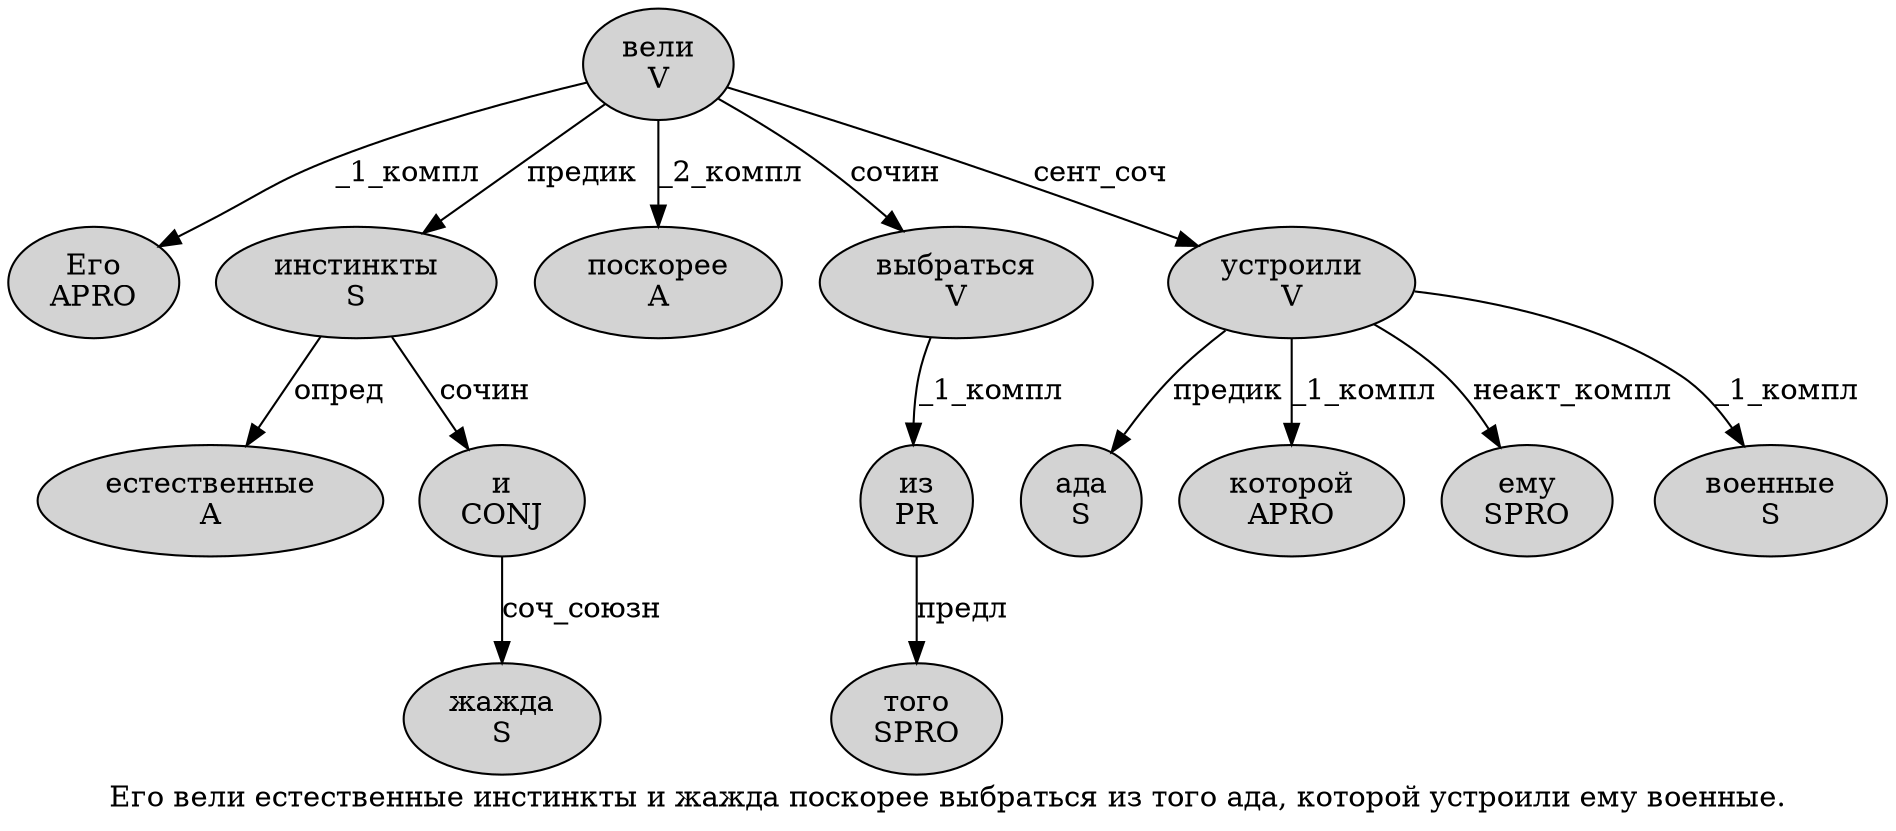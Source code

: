 digraph SENTENCE_4595 {
	graph [label="Его вели естественные инстинкты и жажда поскорее выбраться из того ада, которой устроили ему военные."]
	node [style=filled]
		0 [label="Его
APRO" color="" fillcolor=lightgray penwidth=1 shape=ellipse]
		1 [label="вели
V" color="" fillcolor=lightgray penwidth=1 shape=ellipse]
		2 [label="естественные
A" color="" fillcolor=lightgray penwidth=1 shape=ellipse]
		3 [label="инстинкты
S" color="" fillcolor=lightgray penwidth=1 shape=ellipse]
		4 [label="и
CONJ" color="" fillcolor=lightgray penwidth=1 shape=ellipse]
		5 [label="жажда
S" color="" fillcolor=lightgray penwidth=1 shape=ellipse]
		6 [label="поскорее
A" color="" fillcolor=lightgray penwidth=1 shape=ellipse]
		7 [label="выбраться
V" color="" fillcolor=lightgray penwidth=1 shape=ellipse]
		8 [label="из
PR" color="" fillcolor=lightgray penwidth=1 shape=ellipse]
		9 [label="того
SPRO" color="" fillcolor=lightgray penwidth=1 shape=ellipse]
		10 [label="ада
S" color="" fillcolor=lightgray penwidth=1 shape=ellipse]
		12 [label="которой
APRO" color="" fillcolor=lightgray penwidth=1 shape=ellipse]
		13 [label="устроили
V" color="" fillcolor=lightgray penwidth=1 shape=ellipse]
		14 [label="ему
SPRO" color="" fillcolor=lightgray penwidth=1 shape=ellipse]
		15 [label="военные
S" color="" fillcolor=lightgray penwidth=1 shape=ellipse]
			1 -> 0 [label="_1_компл"]
			1 -> 3 [label="предик"]
			1 -> 6 [label="_2_компл"]
			1 -> 7 [label="сочин"]
			1 -> 13 [label="сент_соч"]
			3 -> 2 [label="опред"]
			3 -> 4 [label="сочин"]
			8 -> 9 [label="предл"]
			7 -> 8 [label="_1_компл"]
			4 -> 5 [label="соч_союзн"]
			13 -> 10 [label="предик"]
			13 -> 12 [label="_1_компл"]
			13 -> 14 [label="неакт_компл"]
			13 -> 15 [label="_1_компл"]
}